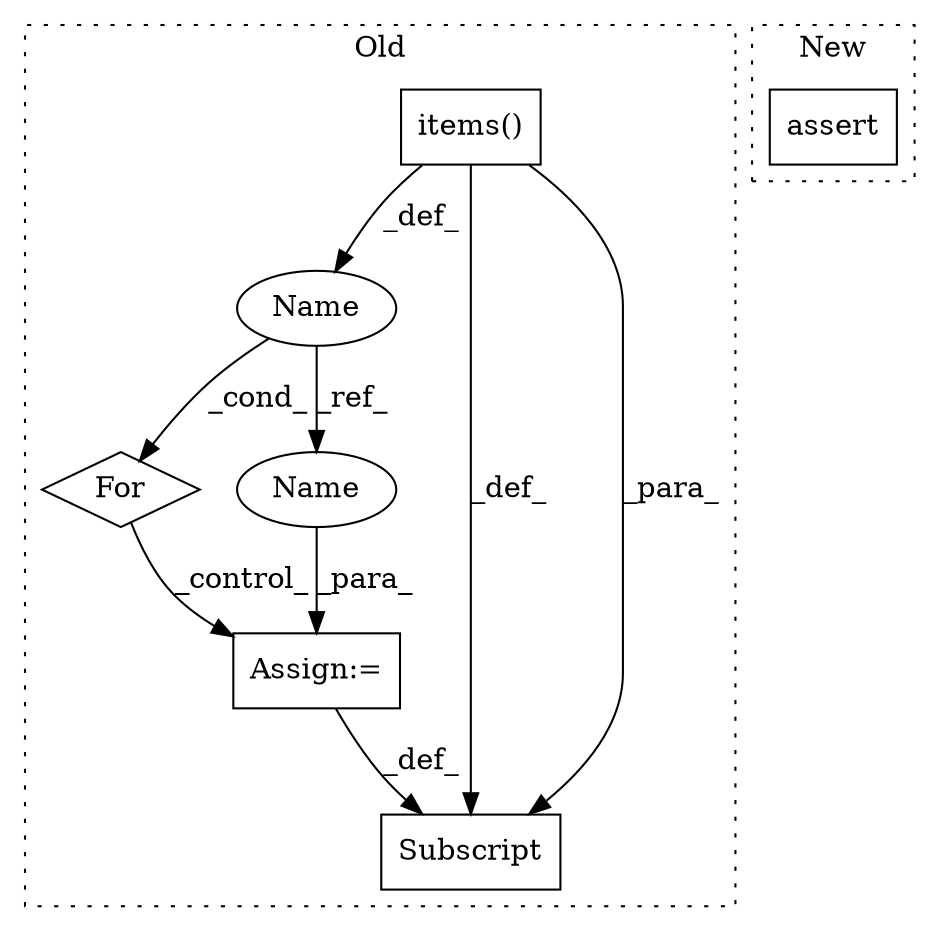 digraph G {
subgraph cluster0 {
1 [label="items()" a="75" s="3889" l="38" shape="box"];
3 [label="For" a="107" s="3866,3927" l="4,14" shape="diamond"];
4 [label="Assign:=" a="68" s="4016" l="3" shape="box"];
5 [label="Name" a="87" s="3880" l="5" shape="ellipse"];
6 [label="Subscript" a="63" s="3994,0" l="22,0" shape="box"];
7 [label="Name" a="87" s="4019" l="5" shape="ellipse"];
label = "Old";
style="dotted";
}
subgraph cluster1 {
2 [label="assert" a="65" s="4167" l="7" shape="box"];
label = "New";
style="dotted";
}
1 -> 6 [label="_def_"];
1 -> 6 [label="_para_"];
1 -> 5 [label="_def_"];
3 -> 4 [label="_control_"];
4 -> 6 [label="_def_"];
5 -> 3 [label="_cond_"];
5 -> 7 [label="_ref_"];
7 -> 4 [label="_para_"];
}
